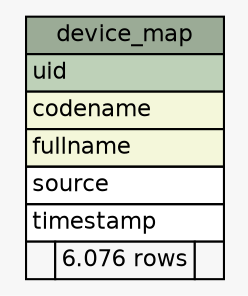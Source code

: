 // dot 2.38.0 on Windows 8 6.2
// SchemaSpy rev 590
digraph "device_map" {
  graph [
    rankdir="RL"
    bgcolor="#f7f7f7"
    nodesep="0.18"
    ranksep="0.46"
    fontname="Helvetica"
    fontsize="11"
  ];
  node [
    fontname="Helvetica"
    fontsize="11"
    shape="plaintext"
  ];
  edge [
    arrowsize="0.8"
  ];
  "device_map" [
    label=<
    <TABLE BORDER="0" CELLBORDER="1" CELLSPACING="0" BGCOLOR="#ffffff">
      <TR><TD COLSPAN="3" BGCOLOR="#9bab96" ALIGN="CENTER">device_map</TD></TR>
      <TR><TD PORT="uid" COLSPAN="3" BGCOLOR="#bed1b8" ALIGN="LEFT">uid</TD></TR>
      <TR><TD PORT="codename" COLSPAN="3" BGCOLOR="#f4f7da" ALIGN="LEFT">codename</TD></TR>
      <TR><TD PORT="fullname" COLSPAN="3" BGCOLOR="#f4f7da" ALIGN="LEFT">fullname</TD></TR>
      <TR><TD PORT="source" COLSPAN="3" ALIGN="LEFT">source</TD></TR>
      <TR><TD PORT="timestamp" COLSPAN="3" ALIGN="LEFT">timestamp</TD></TR>
      <TR><TD ALIGN="LEFT" BGCOLOR="#f7f7f7">  </TD><TD ALIGN="RIGHT" BGCOLOR="#f7f7f7">6.076 rows</TD><TD ALIGN="RIGHT" BGCOLOR="#f7f7f7">  </TD></TR>
    </TABLE>>
    URL="tables/device_map.html"
    tooltip="device_map"
  ];
}
